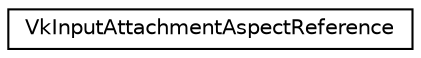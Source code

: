 digraph "Graphical Class Hierarchy"
{
 // LATEX_PDF_SIZE
  edge [fontname="Helvetica",fontsize="10",labelfontname="Helvetica",labelfontsize="10"];
  node [fontname="Helvetica",fontsize="10",shape=record];
  rankdir="LR";
  Node0 [label="VkInputAttachmentAspectReference",height=0.2,width=0.4,color="black", fillcolor="white", style="filled",URL="$structVkInputAttachmentAspectReference.html",tooltip=" "];
}
